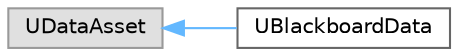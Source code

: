 digraph "Graphical Class Hierarchy"
{
 // INTERACTIVE_SVG=YES
 // LATEX_PDF_SIZE
  bgcolor="transparent";
  edge [fontname=Helvetica,fontsize=10,labelfontname=Helvetica,labelfontsize=10];
  node [fontname=Helvetica,fontsize=10,shape=box,height=0.2,width=0.4];
  rankdir="LR";
  Node0 [id="Node000000",label="UDataAsset",height=0.2,width=0.4,color="grey60", fillcolor="#E0E0E0", style="filled",tooltip=" "];
  Node0 -> Node1 [id="edge8856_Node000000_Node000001",dir="back",color="steelblue1",style="solid",tooltip=" "];
  Node1 [id="Node000001",label="UBlackboardData",height=0.2,width=0.4,color="grey40", fillcolor="white", style="filled",URL="$d1/d2f/classUBlackboardData.html",tooltip=" "];
}
